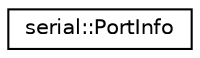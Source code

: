 digraph "Graphical Class Hierarchy"
{
 // LATEX_PDF_SIZE
  edge [fontname="Helvetica",fontsize="10",labelfontname="Helvetica",labelfontsize="10"];
  node [fontname="Helvetica",fontsize="10",shape=record];
  rankdir="LR";
  Node0 [label="serial::PortInfo",height=0.2,width=0.4,color="black", fillcolor="white", style="filled",URL="$structserial_1_1_port_info.html",tooltip=" "];
}
